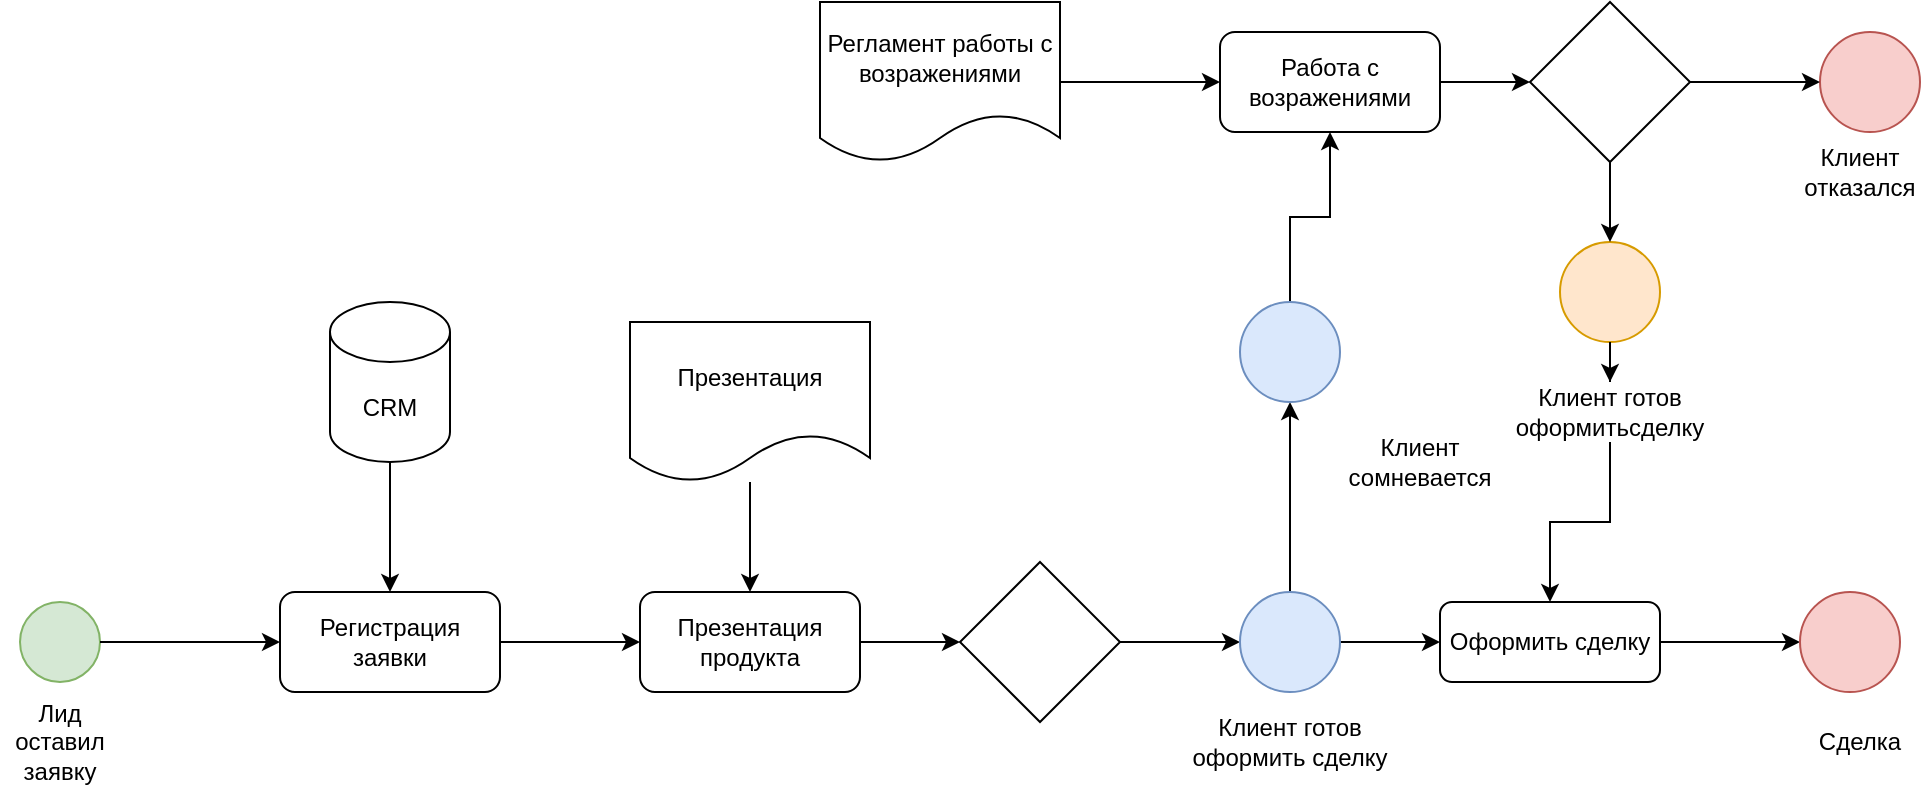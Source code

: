 <mxfile version="23.1.1" type="github">
  <diagram name="Страница — 1" id="wocfSwBDGpoJUyAuP7iB">
    <mxGraphModel dx="2074" dy="1142" grid="1" gridSize="10" guides="1" tooltips="1" connect="1" arrows="1" fold="1" page="1" pageScale="1" pageWidth="827" pageHeight="1169" math="0" shadow="0">
      <root>
        <mxCell id="0" />
        <mxCell id="1" parent="0" />
        <mxCell id="yzx3rUNQU2bw9WCawo5O-1" value="" style="ellipse;whiteSpace=wrap;html=1;aspect=fixed;fillColor=#d5e8d4;strokeColor=#82b366;" vertex="1" parent="1">
          <mxGeometry x="40" y="500" width="40" height="40" as="geometry" />
        </mxCell>
        <mxCell id="yzx3rUNQU2bw9WCawo5O-5" value="" style="edgeStyle=orthogonalEdgeStyle;rounded=0;orthogonalLoop=1;jettySize=auto;html=1;" edge="1" parent="1" source="yzx3rUNQU2bw9WCawo5O-2" target="yzx3rUNQU2bw9WCawo5O-4">
          <mxGeometry relative="1" as="geometry" />
        </mxCell>
        <mxCell id="yzx3rUNQU2bw9WCawo5O-2" value="Регистрация заявки" style="rounded=1;whiteSpace=wrap;html=1;" vertex="1" parent="1">
          <mxGeometry x="170" y="495" width="110" height="50" as="geometry" />
        </mxCell>
        <mxCell id="yzx3rUNQU2bw9WCawo5O-3" value="" style="endArrow=classic;html=1;rounded=0;exitX=1;exitY=0.5;exitDx=0;exitDy=0;entryX=0;entryY=0.5;entryDx=0;entryDy=0;" edge="1" parent="1" source="yzx3rUNQU2bw9WCawo5O-1" target="yzx3rUNQU2bw9WCawo5O-2">
          <mxGeometry width="50" height="50" relative="1" as="geometry">
            <mxPoint x="390" y="600" as="sourcePoint" />
            <mxPoint x="440" y="550" as="targetPoint" />
          </mxGeometry>
        </mxCell>
        <mxCell id="yzx3rUNQU2bw9WCawo5O-15" value="" style="edgeStyle=orthogonalEdgeStyle;rounded=0;orthogonalLoop=1;jettySize=auto;html=1;" edge="1" parent="1" source="yzx3rUNQU2bw9WCawo5O-4" target="yzx3rUNQU2bw9WCawo5O-10">
          <mxGeometry relative="1" as="geometry" />
        </mxCell>
        <mxCell id="yzx3rUNQU2bw9WCawo5O-4" value="Презентация продукта" style="rounded=1;whiteSpace=wrap;html=1;" vertex="1" parent="1">
          <mxGeometry x="350" y="495" width="110" height="50" as="geometry" />
        </mxCell>
        <mxCell id="yzx3rUNQU2bw9WCawo5O-9" value="" style="edgeStyle=orthogonalEdgeStyle;rounded=0;orthogonalLoop=1;jettySize=auto;html=1;" edge="1" parent="1" source="yzx3rUNQU2bw9WCawo5O-6" target="yzx3rUNQU2bw9WCawo5O-2">
          <mxGeometry relative="1" as="geometry" />
        </mxCell>
        <mxCell id="yzx3rUNQU2bw9WCawo5O-6" value="CRM" style="shape=cylinder3;whiteSpace=wrap;html=1;boundedLbl=1;backgroundOutline=1;size=15;" vertex="1" parent="1">
          <mxGeometry x="195" y="350" width="60" height="80" as="geometry" />
        </mxCell>
        <mxCell id="yzx3rUNQU2bw9WCawo5O-8" value="" style="edgeStyle=orthogonalEdgeStyle;rounded=0;orthogonalLoop=1;jettySize=auto;html=1;" edge="1" parent="1" source="yzx3rUNQU2bw9WCawo5O-7" target="yzx3rUNQU2bw9WCawo5O-4">
          <mxGeometry relative="1" as="geometry" />
        </mxCell>
        <mxCell id="yzx3rUNQU2bw9WCawo5O-7" value="Презентация" style="shape=document;whiteSpace=wrap;html=1;boundedLbl=1;" vertex="1" parent="1">
          <mxGeometry x="345" y="360" width="120" height="80" as="geometry" />
        </mxCell>
        <mxCell id="yzx3rUNQU2bw9WCawo5O-14" value="" style="edgeStyle=orthogonalEdgeStyle;rounded=0;orthogonalLoop=1;jettySize=auto;html=1;" edge="1" parent="1" source="yzx3rUNQU2bw9WCawo5O-10" target="yzx3rUNQU2bw9WCawo5O-11">
          <mxGeometry relative="1" as="geometry" />
        </mxCell>
        <mxCell id="yzx3rUNQU2bw9WCawo5O-10" value="" style="rhombus;whiteSpace=wrap;html=1;" vertex="1" parent="1">
          <mxGeometry x="510" y="480" width="80" height="80" as="geometry" />
        </mxCell>
        <mxCell id="yzx3rUNQU2bw9WCawo5O-16" value="" style="edgeStyle=orthogonalEdgeStyle;rounded=0;orthogonalLoop=1;jettySize=auto;html=1;" edge="1" parent="1" source="yzx3rUNQU2bw9WCawo5O-11" target="yzx3rUNQU2bw9WCawo5O-12">
          <mxGeometry relative="1" as="geometry" />
        </mxCell>
        <mxCell id="yzx3rUNQU2bw9WCawo5O-24" value="" style="edgeStyle=orthogonalEdgeStyle;rounded=0;orthogonalLoop=1;jettySize=auto;html=1;entryX=0.5;entryY=1;entryDx=0;entryDy=0;" edge="1" parent="1" source="yzx3rUNQU2bw9WCawo5O-11" target="yzx3rUNQU2bw9WCawo5O-21">
          <mxGeometry relative="1" as="geometry">
            <mxPoint x="675" y="420" as="targetPoint" />
            <Array as="points" />
          </mxGeometry>
        </mxCell>
        <mxCell id="yzx3rUNQU2bw9WCawo5O-11" value="" style="ellipse;whiteSpace=wrap;html=1;aspect=fixed;fillColor=#dae8fc;strokeColor=#6c8ebf;" vertex="1" parent="1">
          <mxGeometry x="650" y="495" width="50" height="50" as="geometry" />
        </mxCell>
        <mxCell id="yzx3rUNQU2bw9WCawo5O-17" value="" style="edgeStyle=orthogonalEdgeStyle;rounded=0;orthogonalLoop=1;jettySize=auto;html=1;" edge="1" parent="1" source="yzx3rUNQU2bw9WCawo5O-12" target="yzx3rUNQU2bw9WCawo5O-13">
          <mxGeometry relative="1" as="geometry" />
        </mxCell>
        <mxCell id="yzx3rUNQU2bw9WCawo5O-12" value="Оформить сделку" style="rounded=1;whiteSpace=wrap;html=1;" vertex="1" parent="1">
          <mxGeometry x="750" y="500" width="110" height="40" as="geometry" />
        </mxCell>
        <mxCell id="yzx3rUNQU2bw9WCawo5O-13" value="" style="ellipse;whiteSpace=wrap;html=1;aspect=fixed;fillColor=#f8cecc;strokeColor=#b85450;" vertex="1" parent="1">
          <mxGeometry x="930" y="495" width="50" height="50" as="geometry" />
        </mxCell>
        <mxCell id="yzx3rUNQU2bw9WCawo5O-18" value="Лид оставил заявку" style="text;html=1;strokeColor=none;fillColor=none;align=center;verticalAlign=middle;whiteSpace=wrap;rounded=0;" vertex="1" parent="1">
          <mxGeometry x="30" y="555" width="60" height="30" as="geometry" />
        </mxCell>
        <mxCell id="yzx3rUNQU2bw9WCawo5O-19" value="Клиент готов оформить сделку" style="text;html=1;strokeColor=none;fillColor=none;align=center;verticalAlign=middle;whiteSpace=wrap;rounded=0;" vertex="1" parent="1">
          <mxGeometry x="615" y="555" width="120" height="30" as="geometry" />
        </mxCell>
        <mxCell id="yzx3rUNQU2bw9WCawo5O-20" value="Сделка" style="text;html=1;strokeColor=none;fillColor=none;align=center;verticalAlign=middle;whiteSpace=wrap;rounded=0;" vertex="1" parent="1">
          <mxGeometry x="930" y="555" width="60" height="30" as="geometry" />
        </mxCell>
        <mxCell id="yzx3rUNQU2bw9WCawo5O-37" value="" style="edgeStyle=orthogonalEdgeStyle;rounded=0;orthogonalLoop=1;jettySize=auto;html=1;" edge="1" parent="1" source="yzx3rUNQU2bw9WCawo5O-21" target="yzx3rUNQU2bw9WCawo5O-30">
          <mxGeometry relative="1" as="geometry" />
        </mxCell>
        <mxCell id="yzx3rUNQU2bw9WCawo5O-21" value="" style="ellipse;whiteSpace=wrap;html=1;aspect=fixed;fillColor=#dae8fc;strokeColor=#6c8ebf;" vertex="1" parent="1">
          <mxGeometry x="650" y="350" width="50" height="50" as="geometry" />
        </mxCell>
        <mxCell id="yzx3rUNQU2bw9WCawo5O-26" value="" style="edgeStyle=orthogonalEdgeStyle;rounded=0;orthogonalLoop=1;jettySize=auto;html=1;" edge="1" parent="1" source="yzx3rUNQU2bw9WCawo5O-27" target="yzx3rUNQU2bw9WCawo5O-12">
          <mxGeometry relative="1" as="geometry" />
        </mxCell>
        <mxCell id="yzx3rUNQU2bw9WCawo5O-22" value="" style="ellipse;whiteSpace=wrap;html=1;aspect=fixed;fillColor=#ffe6cc;strokeColor=#d79b00;" vertex="1" parent="1">
          <mxGeometry x="810" y="320" width="50" height="50" as="geometry" />
        </mxCell>
        <mxCell id="yzx3rUNQU2bw9WCawo5O-25" value="Клиент сомневается" style="text;html=1;strokeColor=none;fillColor=none;align=center;verticalAlign=middle;whiteSpace=wrap;rounded=0;" vertex="1" parent="1">
          <mxGeometry x="710" y="415" width="60" height="30" as="geometry" />
        </mxCell>
        <mxCell id="yzx3rUNQU2bw9WCawo5O-28" value="" style="edgeStyle=orthogonalEdgeStyle;rounded=0;orthogonalLoop=1;jettySize=auto;html=1;" edge="1" parent="1" source="yzx3rUNQU2bw9WCawo5O-22" target="yzx3rUNQU2bw9WCawo5O-27">
          <mxGeometry relative="1" as="geometry">
            <mxPoint x="825" y="410" as="sourcePoint" />
            <mxPoint x="805" y="500" as="targetPoint" />
          </mxGeometry>
        </mxCell>
        <mxCell id="yzx3rUNQU2bw9WCawo5O-27" value="Клиент готов оформитьсделку" style="text;html=1;strokeColor=none;fillColor=none;align=center;verticalAlign=middle;whiteSpace=wrap;rounded=0;" vertex="1" parent="1">
          <mxGeometry x="805" y="390" width="60" height="30" as="geometry" />
        </mxCell>
        <mxCell id="yzx3rUNQU2bw9WCawo5O-33" value="" style="edgeStyle=orthogonalEdgeStyle;rounded=0;orthogonalLoop=1;jettySize=auto;html=1;" edge="1" parent="1" source="yzx3rUNQU2bw9WCawo5O-29" target="yzx3rUNQU2bw9WCawo5O-30">
          <mxGeometry relative="1" as="geometry" />
        </mxCell>
        <mxCell id="yzx3rUNQU2bw9WCawo5O-29" value="Регламент работы с возражениями" style="shape=document;whiteSpace=wrap;html=1;boundedLbl=1;" vertex="1" parent="1">
          <mxGeometry x="440" y="200" width="120" height="80" as="geometry" />
        </mxCell>
        <mxCell id="yzx3rUNQU2bw9WCawo5O-34" value="" style="edgeStyle=orthogonalEdgeStyle;rounded=0;orthogonalLoop=1;jettySize=auto;html=1;" edge="1" parent="1" source="yzx3rUNQU2bw9WCawo5O-30" target="yzx3rUNQU2bw9WCawo5O-32">
          <mxGeometry relative="1" as="geometry" />
        </mxCell>
        <mxCell id="yzx3rUNQU2bw9WCawo5O-30" value="Работа с возражениями" style="rounded=1;whiteSpace=wrap;html=1;" vertex="1" parent="1">
          <mxGeometry x="640" y="215" width="110" height="50" as="geometry" />
        </mxCell>
        <mxCell id="yzx3rUNQU2bw9WCawo5O-31" value="" style="ellipse;whiteSpace=wrap;html=1;aspect=fixed;fillColor=#f8cecc;strokeColor=#b85450;" vertex="1" parent="1">
          <mxGeometry x="940" y="215" width="50" height="50" as="geometry" />
        </mxCell>
        <mxCell id="yzx3rUNQU2bw9WCawo5O-35" value="" style="edgeStyle=orthogonalEdgeStyle;rounded=0;orthogonalLoop=1;jettySize=auto;html=1;" edge="1" parent="1" source="yzx3rUNQU2bw9WCawo5O-32" target="yzx3rUNQU2bw9WCawo5O-31">
          <mxGeometry relative="1" as="geometry" />
        </mxCell>
        <mxCell id="yzx3rUNQU2bw9WCawo5O-36" value="" style="edgeStyle=orthogonalEdgeStyle;rounded=0;orthogonalLoop=1;jettySize=auto;html=1;" edge="1" parent="1" source="yzx3rUNQU2bw9WCawo5O-32" target="yzx3rUNQU2bw9WCawo5O-22">
          <mxGeometry relative="1" as="geometry" />
        </mxCell>
        <mxCell id="yzx3rUNQU2bw9WCawo5O-32" value="" style="rhombus;whiteSpace=wrap;html=1;" vertex="1" parent="1">
          <mxGeometry x="795" y="200" width="80" height="80" as="geometry" />
        </mxCell>
        <mxCell id="yzx3rUNQU2bw9WCawo5O-38" value="Клиент отказался" style="text;html=1;strokeColor=none;fillColor=none;align=center;verticalAlign=middle;whiteSpace=wrap;rounded=0;" vertex="1" parent="1">
          <mxGeometry x="930" y="270" width="60" height="30" as="geometry" />
        </mxCell>
      </root>
    </mxGraphModel>
  </diagram>
</mxfile>
